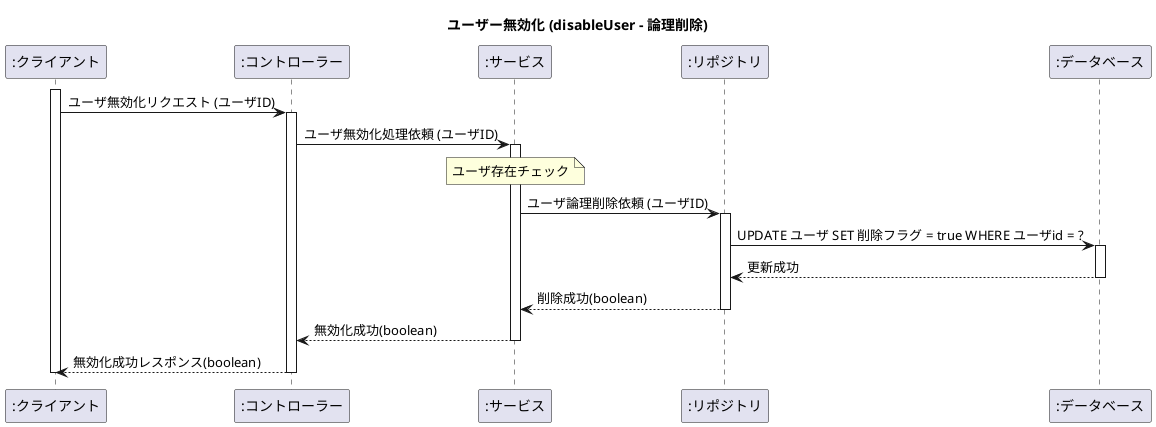 @startuml disableUser

title ユーザー無効化 (disableUser - 論理削除)

participant ":クライアント" as Client
participant ":コントローラー" as Controller
participant ":サービス" as Service
participant ":リポジトリ" as Repo
participant ":データベース" as DB

activate Client
Client -> Controller ++ : ユーザ無効化リクエスト (ユーザID)
Controller -> Service ++ : ユーザ無効化処理依頼 (ユーザID)
note over Service : ユーザ存在チェック
Service -> Repo ++ : ユーザ論理削除依頼 (ユーザID)
Repo -> DB ++ : UPDATE ユーザ SET 削除フラグ = true WHERE ユーザid = ?
DB --> Repo -- : 更新成功
Repo --> Service -- : 削除成功(boolean)
Service --> Controller -- : 無効化成功(boolean)
Controller --> Client -- : 無効化成功レスポンス(boolean)
deactivate Client

@enduml
